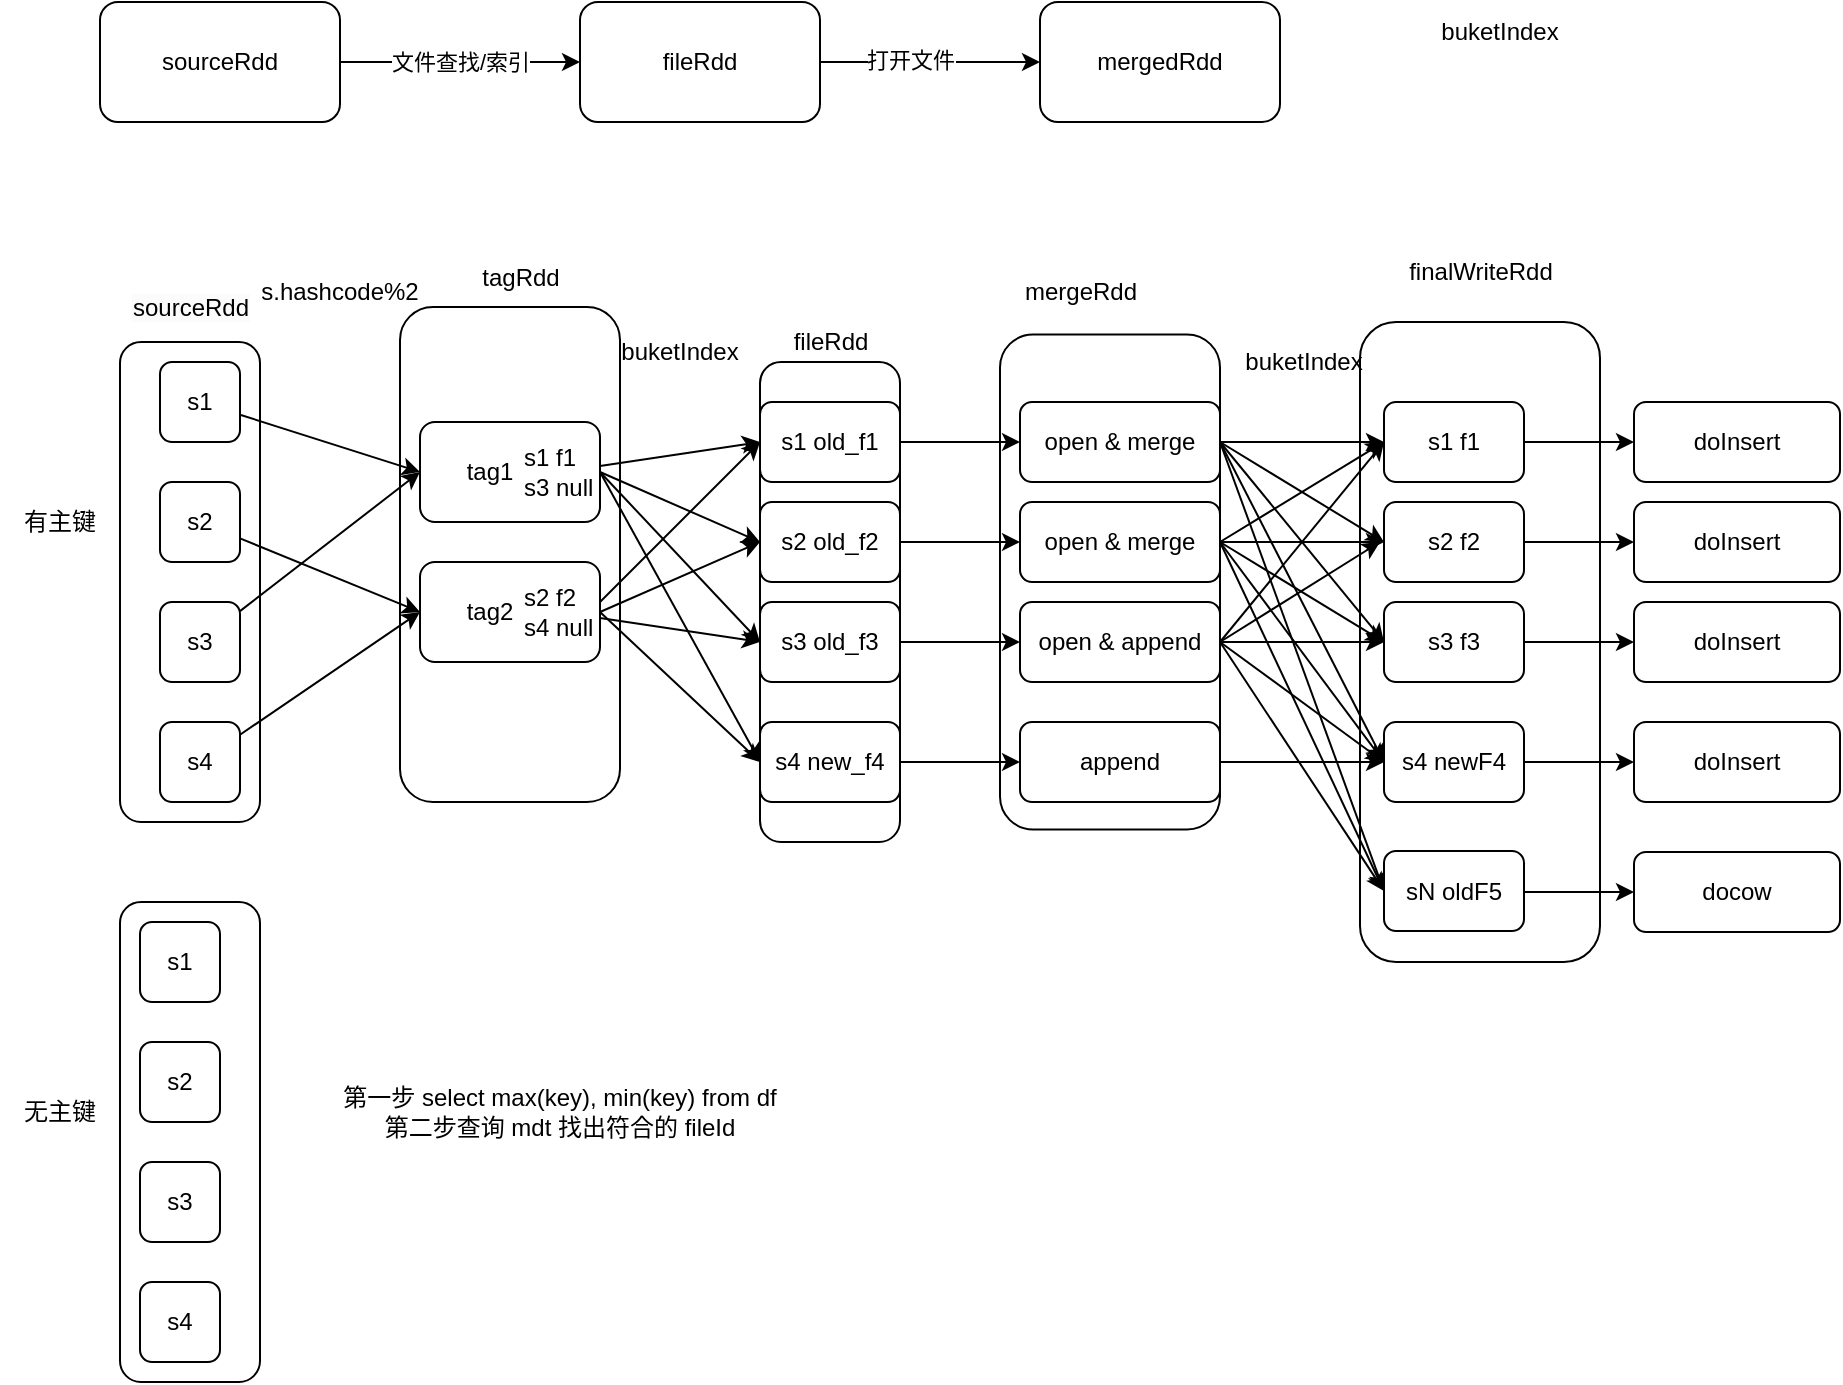 <mxfile version="20.8.18" type="github">
  <diagram name="第 1 页" id="jLzSptsIQM3XRjk160mx">
    <mxGraphModel dx="1434" dy="764" grid="1" gridSize="10" guides="1" tooltips="1" connect="1" arrows="1" fold="1" page="1" pageScale="1" pageWidth="827" pageHeight="1169" math="0" shadow="0">
      <root>
        <mxCell id="0" />
        <mxCell id="1" parent="0" />
        <mxCell id="iJaLCX29xOsyR6OLoet0-141" value="" style="rounded=1;whiteSpace=wrap;html=1;" vertex="1" parent="1">
          <mxGeometry x="690" y="300" width="120" height="320" as="geometry" />
        </mxCell>
        <mxCell id="iJaLCX29xOsyR6OLoet0-139" value="" style="rounded=1;whiteSpace=wrap;html=1;" vertex="1" parent="1">
          <mxGeometry x="510" y="306.25" width="110" height="247.5" as="geometry" />
        </mxCell>
        <mxCell id="iJaLCX29xOsyR6OLoet0-133" value="" style="rounded=1;whiteSpace=wrap;html=1;" vertex="1" parent="1">
          <mxGeometry x="210" y="292.5" width="110" height="247.5" as="geometry" />
        </mxCell>
        <mxCell id="iJaLCX29xOsyR6OLoet0-131" value="" style="rounded=1;whiteSpace=wrap;html=1;" vertex="1" parent="1">
          <mxGeometry x="390" y="320" width="70" height="240" as="geometry" />
        </mxCell>
        <mxCell id="iJaLCX29xOsyR6OLoet0-129" value="" style="rounded=1;whiteSpace=wrap;html=1;" vertex="1" parent="1">
          <mxGeometry x="70" y="310" width="70" height="240" as="geometry" />
        </mxCell>
        <mxCell id="iJaLCX29xOsyR6OLoet0-127" value="" style="rounded=1;whiteSpace=wrap;html=1;" vertex="1" parent="1">
          <mxGeometry x="70" y="590" width="70" height="240" as="geometry" />
        </mxCell>
        <mxCell id="iJaLCX29xOsyR6OLoet0-3" style="edgeStyle=orthogonalEdgeStyle;rounded=0;orthogonalLoop=1;jettySize=auto;html=1;" edge="1" parent="1" source="iJaLCX29xOsyR6OLoet0-1" target="iJaLCX29xOsyR6OLoet0-2">
          <mxGeometry relative="1" as="geometry" />
        </mxCell>
        <mxCell id="iJaLCX29xOsyR6OLoet0-4" value="文件查找/索引" style="edgeLabel;html=1;align=center;verticalAlign=middle;resizable=0;points=[];" vertex="1" connectable="0" parent="iJaLCX29xOsyR6OLoet0-3">
          <mxGeometry x="-0.317" relative="1" as="geometry">
            <mxPoint x="19" as="offset" />
          </mxGeometry>
        </mxCell>
        <mxCell id="iJaLCX29xOsyR6OLoet0-1" value="sourceRdd" style="rounded=1;whiteSpace=wrap;html=1;" vertex="1" parent="1">
          <mxGeometry x="60" y="140" width="120" height="60" as="geometry" />
        </mxCell>
        <mxCell id="iJaLCX29xOsyR6OLoet0-6" value="" style="edgeStyle=orthogonalEdgeStyle;rounded=0;orthogonalLoop=1;jettySize=auto;html=1;" edge="1" parent="1" source="iJaLCX29xOsyR6OLoet0-2" target="iJaLCX29xOsyR6OLoet0-5">
          <mxGeometry relative="1" as="geometry" />
        </mxCell>
        <mxCell id="iJaLCX29xOsyR6OLoet0-8" value="打开文件" style="edgeLabel;html=1;align=center;verticalAlign=middle;resizable=0;points=[];" vertex="1" connectable="0" parent="iJaLCX29xOsyR6OLoet0-6">
          <mxGeometry x="-0.182" y="1" relative="1" as="geometry">
            <mxPoint as="offset" />
          </mxGeometry>
        </mxCell>
        <mxCell id="iJaLCX29xOsyR6OLoet0-2" value="fileRdd" style="rounded=1;whiteSpace=wrap;html=1;" vertex="1" parent="1">
          <mxGeometry x="300" y="140" width="120" height="60" as="geometry" />
        </mxCell>
        <mxCell id="iJaLCX29xOsyR6OLoet0-5" value="mergedRdd" style="rounded=1;whiteSpace=wrap;html=1;" vertex="1" parent="1">
          <mxGeometry x="530" y="140" width="120" height="60" as="geometry" />
        </mxCell>
        <mxCell id="iJaLCX29xOsyR6OLoet0-20" style="edgeStyle=none;rounded=0;orthogonalLoop=1;jettySize=auto;html=1;entryX=0;entryY=0.5;entryDx=0;entryDy=0;" edge="1" parent="1" source="iJaLCX29xOsyR6OLoet0-9" target="iJaLCX29xOsyR6OLoet0-15">
          <mxGeometry relative="1" as="geometry" />
        </mxCell>
        <mxCell id="iJaLCX29xOsyR6OLoet0-9" value="s1" style="rounded=1;whiteSpace=wrap;html=1;" vertex="1" parent="1">
          <mxGeometry x="90" y="320" width="40" height="40" as="geometry" />
        </mxCell>
        <mxCell id="iJaLCX29xOsyR6OLoet0-21" style="edgeStyle=none;rounded=0;orthogonalLoop=1;jettySize=auto;html=1;entryX=0;entryY=0.5;entryDx=0;entryDy=0;" edge="1" parent="1" source="iJaLCX29xOsyR6OLoet0-10" target="iJaLCX29xOsyR6OLoet0-16">
          <mxGeometry relative="1" as="geometry" />
        </mxCell>
        <mxCell id="iJaLCX29xOsyR6OLoet0-10" value="s2" style="rounded=1;whiteSpace=wrap;html=1;" vertex="1" parent="1">
          <mxGeometry x="90" y="380" width="40" height="40" as="geometry" />
        </mxCell>
        <mxCell id="iJaLCX29xOsyR6OLoet0-22" style="edgeStyle=none;rounded=0;orthogonalLoop=1;jettySize=auto;html=1;entryX=0;entryY=0.5;entryDx=0;entryDy=0;" edge="1" parent="1" source="iJaLCX29xOsyR6OLoet0-11" target="iJaLCX29xOsyR6OLoet0-15">
          <mxGeometry relative="1" as="geometry" />
        </mxCell>
        <mxCell id="iJaLCX29xOsyR6OLoet0-11" value="s3" style="rounded=1;whiteSpace=wrap;html=1;" vertex="1" parent="1">
          <mxGeometry x="90" y="440" width="40" height="40" as="geometry" />
        </mxCell>
        <mxCell id="iJaLCX29xOsyR6OLoet0-23" style="edgeStyle=none;rounded=0;orthogonalLoop=1;jettySize=auto;html=1;entryX=0;entryY=0.5;entryDx=0;entryDy=0;" edge="1" parent="1" source="iJaLCX29xOsyR6OLoet0-14" target="iJaLCX29xOsyR6OLoet0-16">
          <mxGeometry relative="1" as="geometry" />
        </mxCell>
        <mxCell id="iJaLCX29xOsyR6OLoet0-14" value="s4" style="rounded=1;whiteSpace=wrap;html=1;" vertex="1" parent="1">
          <mxGeometry x="90" y="500" width="40" height="40" as="geometry" />
        </mxCell>
        <mxCell id="iJaLCX29xOsyR6OLoet0-15" value="tag1&amp;nbsp; &amp;nbsp; &amp;nbsp;&amp;nbsp;" style="rounded=1;whiteSpace=wrap;html=1;" vertex="1" parent="1">
          <mxGeometry x="220" y="350" width="90" height="50" as="geometry" />
        </mxCell>
        <mxCell id="iJaLCX29xOsyR6OLoet0-16" value="tag2&amp;nbsp; &amp;nbsp; &amp;nbsp;&amp;nbsp;" style="rounded=1;whiteSpace=wrap;html=1;" vertex="1" parent="1">
          <mxGeometry x="220" y="420" width="90" height="50" as="geometry" />
        </mxCell>
        <mxCell id="iJaLCX29xOsyR6OLoet0-25" value="s.hashcode%2" style="text;html=1;strokeColor=none;fillColor=none;align=center;verticalAlign=middle;whiteSpace=wrap;rounded=0;" vertex="1" parent="1">
          <mxGeometry x="130" y="270" width="100" height="30" as="geometry" />
        </mxCell>
        <mxCell id="iJaLCX29xOsyR6OLoet0-37" style="edgeStyle=none;rounded=0;orthogonalLoop=1;jettySize=auto;html=1;entryX=0;entryY=0.5;entryDx=0;entryDy=0;" edge="1" parent="1" source="iJaLCX29xOsyR6OLoet0-29" target="iJaLCX29xOsyR6OLoet0-33">
          <mxGeometry relative="1" as="geometry" />
        </mxCell>
        <mxCell id="iJaLCX29xOsyR6OLoet0-38" style="edgeStyle=none;rounded=0;orthogonalLoop=1;jettySize=auto;html=1;entryX=0;entryY=0.5;entryDx=0;entryDy=0;exitX=1;exitY=0.5;exitDx=0;exitDy=0;" edge="1" parent="1" source="iJaLCX29xOsyR6OLoet0-29" target="iJaLCX29xOsyR6OLoet0-35">
          <mxGeometry relative="1" as="geometry" />
        </mxCell>
        <mxCell id="iJaLCX29xOsyR6OLoet0-41" style="edgeStyle=none;rounded=0;orthogonalLoop=1;jettySize=auto;html=1;entryX=0;entryY=0.5;entryDx=0;entryDy=0;exitX=1;exitY=0.5;exitDx=0;exitDy=0;" edge="1" parent="1" source="iJaLCX29xOsyR6OLoet0-29" target="iJaLCX29xOsyR6OLoet0-34">
          <mxGeometry relative="1" as="geometry">
            <mxPoint x="310" y="370" as="sourcePoint" />
          </mxGeometry>
        </mxCell>
        <mxCell id="iJaLCX29xOsyR6OLoet0-65" style="edgeStyle=none;rounded=0;orthogonalLoop=1;jettySize=auto;html=1;entryX=0;entryY=0.5;entryDx=0;entryDy=0;exitX=1;exitY=0.5;exitDx=0;exitDy=0;" edge="1" parent="1" source="iJaLCX29xOsyR6OLoet0-29" target="iJaLCX29xOsyR6OLoet0-64">
          <mxGeometry relative="1" as="geometry" />
        </mxCell>
        <mxCell id="iJaLCX29xOsyR6OLoet0-29" value="&lt;div style=&quot;&quot;&gt;&lt;span style=&quot;background-color: initial;&quot;&gt;s1 f1&lt;/span&gt;&lt;/div&gt;s3 null" style="text;html=1;strokeColor=none;fillColor=none;align=left;verticalAlign=middle;whiteSpace=wrap;rounded=0;" vertex="1" parent="1">
          <mxGeometry x="270" y="360" width="40" height="30" as="geometry" />
        </mxCell>
        <mxCell id="iJaLCX29xOsyR6OLoet0-39" style="edgeStyle=none;rounded=0;orthogonalLoop=1;jettySize=auto;html=1;entryX=0;entryY=0.5;entryDx=0;entryDy=0;exitX=1;exitY=0.5;exitDx=0;exitDy=0;" edge="1" parent="1" source="iJaLCX29xOsyR6OLoet0-30" target="iJaLCX29xOsyR6OLoet0-34">
          <mxGeometry relative="1" as="geometry" />
        </mxCell>
        <mxCell id="iJaLCX29xOsyR6OLoet0-40" style="edgeStyle=none;rounded=0;orthogonalLoop=1;jettySize=auto;html=1;" edge="1" parent="1" source="iJaLCX29xOsyR6OLoet0-30">
          <mxGeometry relative="1" as="geometry">
            <mxPoint x="390" y="460" as="targetPoint" />
          </mxGeometry>
        </mxCell>
        <mxCell id="iJaLCX29xOsyR6OLoet0-42" style="edgeStyle=none;rounded=0;orthogonalLoop=1;jettySize=auto;html=1;entryX=0;entryY=0.5;entryDx=0;entryDy=0;" edge="1" parent="1" target="iJaLCX29xOsyR6OLoet0-33">
          <mxGeometry relative="1" as="geometry">
            <mxPoint x="310" y="440" as="sourcePoint" />
          </mxGeometry>
        </mxCell>
        <mxCell id="iJaLCX29xOsyR6OLoet0-66" style="edgeStyle=none;rounded=0;orthogonalLoop=1;jettySize=auto;html=1;entryX=0;entryY=0.5;entryDx=0;entryDy=0;exitX=1;exitY=0.5;exitDx=0;exitDy=0;" edge="1" parent="1" source="iJaLCX29xOsyR6OLoet0-30" target="iJaLCX29xOsyR6OLoet0-64">
          <mxGeometry relative="1" as="geometry" />
        </mxCell>
        <mxCell id="iJaLCX29xOsyR6OLoet0-30" value="&lt;div style=&quot;&quot;&gt;&lt;span style=&quot;background-color: initial;&quot;&gt;s2 f2&lt;/span&gt;&lt;/div&gt;s4 null" style="text;html=1;strokeColor=none;fillColor=none;align=left;verticalAlign=middle;whiteSpace=wrap;rounded=0;" vertex="1" parent="1">
          <mxGeometry x="270" y="430" width="40" height="30" as="geometry" />
        </mxCell>
        <mxCell id="iJaLCX29xOsyR6OLoet0-33" value="s1 old_f1" style="rounded=1;whiteSpace=wrap;html=1;" vertex="1" parent="1">
          <mxGeometry x="390" y="340" width="70" height="40" as="geometry" />
        </mxCell>
        <mxCell id="iJaLCX29xOsyR6OLoet0-34" value="s2 old_f2" style="rounded=1;whiteSpace=wrap;html=1;" vertex="1" parent="1">
          <mxGeometry x="390" y="390" width="70" height="40" as="geometry" />
        </mxCell>
        <mxCell id="iJaLCX29xOsyR6OLoet0-35" value="s3 old_f3" style="rounded=1;whiteSpace=wrap;html=1;" vertex="1" parent="1">
          <mxGeometry x="390" y="440" width="70" height="40" as="geometry" />
        </mxCell>
        <mxCell id="iJaLCX29xOsyR6OLoet0-36" value="buketIndex" style="text;html=1;strokeColor=none;fillColor=none;align=center;verticalAlign=middle;whiteSpace=wrap;rounded=0;" vertex="1" parent="1">
          <mxGeometry x="310" y="300" width="80" height="30" as="geometry" />
        </mxCell>
        <mxCell id="iJaLCX29xOsyR6OLoet0-45" value="" style="endArrow=classic;html=1;rounded=0;" edge="1" parent="1">
          <mxGeometry width="50" height="50" relative="1" as="geometry">
            <mxPoint x="460" y="360" as="sourcePoint" />
            <mxPoint x="520" y="360" as="targetPoint" />
          </mxGeometry>
        </mxCell>
        <mxCell id="iJaLCX29xOsyR6OLoet0-73" style="edgeStyle=none;rounded=0;orthogonalLoop=1;jettySize=auto;html=1;" edge="1" parent="1" source="iJaLCX29xOsyR6OLoet0-46" target="iJaLCX29xOsyR6OLoet0-69">
          <mxGeometry relative="1" as="geometry" />
        </mxCell>
        <mxCell id="iJaLCX29xOsyR6OLoet0-77" style="edgeStyle=none;rounded=0;orthogonalLoop=1;jettySize=auto;html=1;entryX=0;entryY=0.5;entryDx=0;entryDy=0;exitX=1;exitY=0.5;exitDx=0;exitDy=0;" edge="1" parent="1" source="iJaLCX29xOsyR6OLoet0-46" target="iJaLCX29xOsyR6OLoet0-72">
          <mxGeometry relative="1" as="geometry" />
        </mxCell>
        <mxCell id="iJaLCX29xOsyR6OLoet0-84" style="edgeStyle=none;rounded=0;orthogonalLoop=1;jettySize=auto;html=1;entryX=0;entryY=0.5;entryDx=0;entryDy=0;exitX=1;exitY=0.5;exitDx=0;exitDy=0;" edge="1" parent="1" source="iJaLCX29xOsyR6OLoet0-46" target="iJaLCX29xOsyR6OLoet0-70">
          <mxGeometry relative="1" as="geometry" />
        </mxCell>
        <mxCell id="iJaLCX29xOsyR6OLoet0-85" style="edgeStyle=none;rounded=0;orthogonalLoop=1;jettySize=auto;html=1;entryX=0;entryY=0.5;entryDx=0;entryDy=0;exitX=1;exitY=0.5;exitDx=0;exitDy=0;" edge="1" parent="1" source="iJaLCX29xOsyR6OLoet0-46" target="iJaLCX29xOsyR6OLoet0-71">
          <mxGeometry relative="1" as="geometry" />
        </mxCell>
        <mxCell id="iJaLCX29xOsyR6OLoet0-87" style="edgeStyle=none;rounded=0;orthogonalLoop=1;jettySize=auto;html=1;entryX=0;entryY=0.5;entryDx=0;entryDy=0;exitX=1;exitY=0.5;exitDx=0;exitDy=0;" edge="1" parent="1" source="iJaLCX29xOsyR6OLoet0-46" target="iJaLCX29xOsyR6OLoet0-86">
          <mxGeometry relative="1" as="geometry" />
        </mxCell>
        <mxCell id="iJaLCX29xOsyR6OLoet0-46" value="open &amp;amp; merge" style="rounded=1;whiteSpace=wrap;html=1;" vertex="1" parent="1">
          <mxGeometry x="520" y="340" width="100" height="40" as="geometry" />
        </mxCell>
        <mxCell id="iJaLCX29xOsyR6OLoet0-47" value="" style="endArrow=classic;html=1;rounded=0;" edge="1" parent="1">
          <mxGeometry width="50" height="50" relative="1" as="geometry">
            <mxPoint x="460" y="410" as="sourcePoint" />
            <mxPoint x="520" y="410" as="targetPoint" />
          </mxGeometry>
        </mxCell>
        <mxCell id="iJaLCX29xOsyR6OLoet0-74" style="edgeStyle=none;rounded=0;orthogonalLoop=1;jettySize=auto;html=1;" edge="1" parent="1" source="iJaLCX29xOsyR6OLoet0-48" target="iJaLCX29xOsyR6OLoet0-70">
          <mxGeometry relative="1" as="geometry" />
        </mxCell>
        <mxCell id="iJaLCX29xOsyR6OLoet0-78" style="edgeStyle=none;rounded=0;orthogonalLoop=1;jettySize=auto;html=1;entryX=0;entryY=0.5;entryDx=0;entryDy=0;exitX=1;exitY=0.5;exitDx=0;exitDy=0;" edge="1" parent="1" source="iJaLCX29xOsyR6OLoet0-48" target="iJaLCX29xOsyR6OLoet0-72">
          <mxGeometry relative="1" as="geometry" />
        </mxCell>
        <mxCell id="iJaLCX29xOsyR6OLoet0-82" style="edgeStyle=none;rounded=0;orthogonalLoop=1;jettySize=auto;html=1;entryX=0;entryY=0.5;entryDx=0;entryDy=0;exitX=1;exitY=0.5;exitDx=0;exitDy=0;" edge="1" parent="1" source="iJaLCX29xOsyR6OLoet0-48" target="iJaLCX29xOsyR6OLoet0-71">
          <mxGeometry relative="1" as="geometry" />
        </mxCell>
        <mxCell id="iJaLCX29xOsyR6OLoet0-83" style="edgeStyle=none;rounded=0;orthogonalLoop=1;jettySize=auto;html=1;entryX=0;entryY=0.5;entryDx=0;entryDy=0;exitX=1;exitY=0.5;exitDx=0;exitDy=0;" edge="1" parent="1" source="iJaLCX29xOsyR6OLoet0-48" target="iJaLCX29xOsyR6OLoet0-69">
          <mxGeometry relative="1" as="geometry" />
        </mxCell>
        <mxCell id="iJaLCX29xOsyR6OLoet0-88" style="edgeStyle=none;rounded=0;orthogonalLoop=1;jettySize=auto;html=1;entryX=0;entryY=0.5;entryDx=0;entryDy=0;exitX=1;exitY=0.5;exitDx=0;exitDy=0;" edge="1" parent="1" source="iJaLCX29xOsyR6OLoet0-48" target="iJaLCX29xOsyR6OLoet0-86">
          <mxGeometry relative="1" as="geometry" />
        </mxCell>
        <mxCell id="iJaLCX29xOsyR6OLoet0-48" value="open &amp;amp; merge" style="rounded=1;whiteSpace=wrap;html=1;" vertex="1" parent="1">
          <mxGeometry x="520" y="390" width="100" height="40" as="geometry" />
        </mxCell>
        <mxCell id="iJaLCX29xOsyR6OLoet0-49" value="" style="endArrow=classic;html=1;rounded=0;" edge="1" parent="1">
          <mxGeometry width="50" height="50" relative="1" as="geometry">
            <mxPoint x="460" y="460" as="sourcePoint" />
            <mxPoint x="520" y="460" as="targetPoint" />
          </mxGeometry>
        </mxCell>
        <mxCell id="iJaLCX29xOsyR6OLoet0-75" style="edgeStyle=none;rounded=0;orthogonalLoop=1;jettySize=auto;html=1;" edge="1" parent="1" source="iJaLCX29xOsyR6OLoet0-50" target="iJaLCX29xOsyR6OLoet0-71">
          <mxGeometry relative="1" as="geometry" />
        </mxCell>
        <mxCell id="iJaLCX29xOsyR6OLoet0-79" style="edgeStyle=none;rounded=0;orthogonalLoop=1;jettySize=auto;html=1;entryX=0;entryY=0.5;entryDx=0;entryDy=0;exitX=1;exitY=0.5;exitDx=0;exitDy=0;" edge="1" parent="1" source="iJaLCX29xOsyR6OLoet0-50" target="iJaLCX29xOsyR6OLoet0-72">
          <mxGeometry relative="1" as="geometry" />
        </mxCell>
        <mxCell id="iJaLCX29xOsyR6OLoet0-80" style="edgeStyle=none;rounded=0;orthogonalLoop=1;jettySize=auto;html=1;exitX=1;exitY=0.5;exitDx=0;exitDy=0;" edge="1" parent="1" source="iJaLCX29xOsyR6OLoet0-50">
          <mxGeometry relative="1" as="geometry">
            <mxPoint x="700" y="410" as="targetPoint" />
          </mxGeometry>
        </mxCell>
        <mxCell id="iJaLCX29xOsyR6OLoet0-81" style="edgeStyle=none;rounded=0;orthogonalLoop=1;jettySize=auto;html=1;entryX=0;entryY=0.5;entryDx=0;entryDy=0;exitX=1;exitY=0.5;exitDx=0;exitDy=0;" edge="1" parent="1" source="iJaLCX29xOsyR6OLoet0-50" target="iJaLCX29xOsyR6OLoet0-69">
          <mxGeometry relative="1" as="geometry" />
        </mxCell>
        <mxCell id="iJaLCX29xOsyR6OLoet0-89" style="edgeStyle=none;rounded=0;orthogonalLoop=1;jettySize=auto;html=1;entryX=0;entryY=0.5;entryDx=0;entryDy=0;exitX=1;exitY=0.5;exitDx=0;exitDy=0;" edge="1" parent="1" source="iJaLCX29xOsyR6OLoet0-50" target="iJaLCX29xOsyR6OLoet0-86">
          <mxGeometry relative="1" as="geometry" />
        </mxCell>
        <mxCell id="iJaLCX29xOsyR6OLoet0-50" value="open &amp;amp; append" style="rounded=1;whiteSpace=wrap;html=1;" vertex="1" parent="1">
          <mxGeometry x="520" y="440" width="100" height="40" as="geometry" />
        </mxCell>
        <mxCell id="iJaLCX29xOsyR6OLoet0-60" value="buketIndex" style="text;html=1;strokeColor=none;fillColor=none;align=center;verticalAlign=middle;whiteSpace=wrap;rounded=0;" vertex="1" parent="1">
          <mxGeometry x="720" y="140" width="80" height="30" as="geometry" />
        </mxCell>
        <mxCell id="iJaLCX29xOsyR6OLoet0-68" style="edgeStyle=none;rounded=0;orthogonalLoop=1;jettySize=auto;html=1;" edge="1" parent="1" source="iJaLCX29xOsyR6OLoet0-64" target="iJaLCX29xOsyR6OLoet0-67">
          <mxGeometry relative="1" as="geometry" />
        </mxCell>
        <mxCell id="iJaLCX29xOsyR6OLoet0-64" value="s4 new_f4" style="rounded=1;whiteSpace=wrap;html=1;" vertex="1" parent="1">
          <mxGeometry x="390" y="500" width="70" height="40" as="geometry" />
        </mxCell>
        <mxCell id="iJaLCX29xOsyR6OLoet0-76" style="edgeStyle=none;rounded=0;orthogonalLoop=1;jettySize=auto;html=1;" edge="1" parent="1" source="iJaLCX29xOsyR6OLoet0-67" target="iJaLCX29xOsyR6OLoet0-72">
          <mxGeometry relative="1" as="geometry" />
        </mxCell>
        <mxCell id="iJaLCX29xOsyR6OLoet0-67" value="append" style="rounded=1;whiteSpace=wrap;html=1;" vertex="1" parent="1">
          <mxGeometry x="520" y="500" width="100" height="40" as="geometry" />
        </mxCell>
        <mxCell id="iJaLCX29xOsyR6OLoet0-92" style="edgeStyle=none;rounded=0;orthogonalLoop=1;jettySize=auto;html=1;" edge="1" parent="1" source="iJaLCX29xOsyR6OLoet0-69" target="iJaLCX29xOsyR6OLoet0-91">
          <mxGeometry relative="1" as="geometry" />
        </mxCell>
        <mxCell id="iJaLCX29xOsyR6OLoet0-69" value="s1 f1" style="rounded=1;whiteSpace=wrap;html=1;" vertex="1" parent="1">
          <mxGeometry x="702" y="340" width="70" height="40" as="geometry" />
        </mxCell>
        <mxCell id="iJaLCX29xOsyR6OLoet0-70" value="s2 f2" style="rounded=1;whiteSpace=wrap;html=1;" vertex="1" parent="1">
          <mxGeometry x="702" y="390" width="70" height="40" as="geometry" />
        </mxCell>
        <mxCell id="iJaLCX29xOsyR6OLoet0-71" value="s3 f3" style="rounded=1;whiteSpace=wrap;html=1;" vertex="1" parent="1">
          <mxGeometry x="702" y="440" width="70" height="40" as="geometry" />
        </mxCell>
        <mxCell id="iJaLCX29xOsyR6OLoet0-72" value="s4 newF4" style="rounded=1;whiteSpace=wrap;html=1;" vertex="1" parent="1">
          <mxGeometry x="702" y="500" width="70" height="40" as="geometry" />
        </mxCell>
        <mxCell id="iJaLCX29xOsyR6OLoet0-86" value="sN oldF5" style="rounded=1;whiteSpace=wrap;html=1;" vertex="1" parent="1">
          <mxGeometry x="702" y="564.5" width="70" height="40" as="geometry" />
        </mxCell>
        <mxCell id="iJaLCX29xOsyR6OLoet0-90" value="buketIndex" style="text;html=1;strokeColor=none;fillColor=none;align=center;verticalAlign=middle;whiteSpace=wrap;rounded=0;" vertex="1" parent="1">
          <mxGeometry x="622" y="305" width="80" height="30" as="geometry" />
        </mxCell>
        <mxCell id="iJaLCX29xOsyR6OLoet0-91" value="doInsert" style="rounded=1;whiteSpace=wrap;html=1;" vertex="1" parent="1">
          <mxGeometry x="827" y="340" width="103" height="40" as="geometry" />
        </mxCell>
        <mxCell id="iJaLCX29xOsyR6OLoet0-93" style="edgeStyle=none;rounded=0;orthogonalLoop=1;jettySize=auto;html=1;" edge="1" parent="1" target="iJaLCX29xOsyR6OLoet0-94">
          <mxGeometry relative="1" as="geometry">
            <mxPoint x="772" y="410" as="sourcePoint" />
          </mxGeometry>
        </mxCell>
        <mxCell id="iJaLCX29xOsyR6OLoet0-94" value="doInsert" style="rounded=1;whiteSpace=wrap;html=1;" vertex="1" parent="1">
          <mxGeometry x="827" y="390" width="103" height="40" as="geometry" />
        </mxCell>
        <mxCell id="iJaLCX29xOsyR6OLoet0-95" style="edgeStyle=none;rounded=0;orthogonalLoop=1;jettySize=auto;html=1;" edge="1" parent="1" target="iJaLCX29xOsyR6OLoet0-96">
          <mxGeometry relative="1" as="geometry">
            <mxPoint x="772" y="460" as="sourcePoint" />
          </mxGeometry>
        </mxCell>
        <mxCell id="iJaLCX29xOsyR6OLoet0-96" value="doInsert" style="rounded=1;whiteSpace=wrap;html=1;" vertex="1" parent="1">
          <mxGeometry x="827" y="440" width="103" height="40" as="geometry" />
        </mxCell>
        <mxCell id="iJaLCX29xOsyR6OLoet0-97" style="edgeStyle=none;rounded=0;orthogonalLoop=1;jettySize=auto;html=1;" edge="1" parent="1" target="iJaLCX29xOsyR6OLoet0-98">
          <mxGeometry relative="1" as="geometry">
            <mxPoint x="772" y="520" as="sourcePoint" />
          </mxGeometry>
        </mxCell>
        <mxCell id="iJaLCX29xOsyR6OLoet0-98" value="doInsert" style="rounded=1;whiteSpace=wrap;html=1;" vertex="1" parent="1">
          <mxGeometry x="827" y="500" width="103" height="40" as="geometry" />
        </mxCell>
        <mxCell id="iJaLCX29xOsyR6OLoet0-99" style="edgeStyle=none;rounded=0;orthogonalLoop=1;jettySize=auto;html=1;" edge="1" parent="1" target="iJaLCX29xOsyR6OLoet0-100">
          <mxGeometry relative="1" as="geometry">
            <mxPoint x="772" y="585" as="sourcePoint" />
          </mxGeometry>
        </mxCell>
        <mxCell id="iJaLCX29xOsyR6OLoet0-100" value="docow" style="rounded=1;whiteSpace=wrap;html=1;" vertex="1" parent="1">
          <mxGeometry x="827" y="565" width="103" height="40" as="geometry" />
        </mxCell>
        <mxCell id="iJaLCX29xOsyR6OLoet0-101" value="有主键" style="text;html=1;strokeColor=none;fillColor=none;align=center;verticalAlign=middle;whiteSpace=wrap;rounded=0;" vertex="1" parent="1">
          <mxGeometry x="10" y="385" width="60" height="30" as="geometry" />
        </mxCell>
        <mxCell id="iJaLCX29xOsyR6OLoet0-102" value="无主键" style="text;html=1;strokeColor=none;fillColor=none;align=center;verticalAlign=middle;whiteSpace=wrap;rounded=0;" vertex="1" parent="1">
          <mxGeometry x="10" y="680" width="60" height="30" as="geometry" />
        </mxCell>
        <mxCell id="iJaLCX29xOsyR6OLoet0-103" value="s1" style="rounded=1;whiteSpace=wrap;html=1;" vertex="1" parent="1">
          <mxGeometry x="80" y="600" width="40" height="40" as="geometry" />
        </mxCell>
        <mxCell id="iJaLCX29xOsyR6OLoet0-104" value="s2" style="rounded=1;whiteSpace=wrap;html=1;" vertex="1" parent="1">
          <mxGeometry x="80" y="660" width="40" height="40" as="geometry" />
        </mxCell>
        <mxCell id="iJaLCX29xOsyR6OLoet0-105" value="s3" style="rounded=1;whiteSpace=wrap;html=1;" vertex="1" parent="1">
          <mxGeometry x="80" y="720" width="40" height="40" as="geometry" />
        </mxCell>
        <mxCell id="iJaLCX29xOsyR6OLoet0-106" value="s4" style="rounded=1;whiteSpace=wrap;html=1;" vertex="1" parent="1">
          <mxGeometry x="80" y="780" width="40" height="40" as="geometry" />
        </mxCell>
        <mxCell id="iJaLCX29xOsyR6OLoet0-128" value="第一步 select max(key), min(key) from df&lt;br&gt;第二步查询 mdt 找出符合的 fileId" style="text;html=1;strokeColor=none;fillColor=none;align=center;verticalAlign=middle;whiteSpace=wrap;rounded=0;" vertex="1" parent="1">
          <mxGeometry x="175" y="685" width="230" height="20" as="geometry" />
        </mxCell>
        <mxCell id="iJaLCX29xOsyR6OLoet0-130" value="&#xa;&lt;span style=&quot;color: rgb(0, 0, 0); font-family: Helvetica; font-size: 12px; font-style: normal; font-variant-ligatures: normal; font-variant-caps: normal; font-weight: 400; letter-spacing: normal; orphans: 2; text-align: center; text-indent: 0px; text-transform: none; widows: 2; word-spacing: 0px; -webkit-text-stroke-width: 0px; background-color: rgb(251, 251, 251); text-decoration-thickness: initial; text-decoration-style: initial; text-decoration-color: initial; float: none; display: inline !important;&quot;&gt;sourceRdd&lt;/span&gt;&#xa;&#xa;" style="text;html=1;align=center;verticalAlign=middle;resizable=0;points=[];autosize=1;strokeColor=none;fillColor=none;" vertex="1" parent="1">
          <mxGeometry x="65" y="270" width="80" height="60" as="geometry" />
        </mxCell>
        <mxCell id="iJaLCX29xOsyR6OLoet0-132" value="fileRdd" style="text;html=1;align=center;verticalAlign=middle;resizable=0;points=[];autosize=1;strokeColor=none;fillColor=none;" vertex="1" parent="1">
          <mxGeometry x="395" y="295" width="60" height="30" as="geometry" />
        </mxCell>
        <mxCell id="iJaLCX29xOsyR6OLoet0-138" value="tagRdd" style="text;html=1;align=center;verticalAlign=middle;resizable=0;points=[];autosize=1;strokeColor=none;fillColor=none;" vertex="1" parent="1">
          <mxGeometry x="240" y="262.5" width="60" height="30" as="geometry" />
        </mxCell>
        <mxCell id="iJaLCX29xOsyR6OLoet0-140" value="mergeRdd" style="text;html=1;align=center;verticalAlign=middle;resizable=0;points=[];autosize=1;strokeColor=none;fillColor=none;" vertex="1" parent="1">
          <mxGeometry x="510" y="270" width="80" height="30" as="geometry" />
        </mxCell>
        <mxCell id="iJaLCX29xOsyR6OLoet0-142" value="finalWriteRdd" style="text;html=1;align=center;verticalAlign=middle;resizable=0;points=[];autosize=1;strokeColor=none;fillColor=none;" vertex="1" parent="1">
          <mxGeometry x="700" y="260" width="100" height="30" as="geometry" />
        </mxCell>
      </root>
    </mxGraphModel>
  </diagram>
</mxfile>
